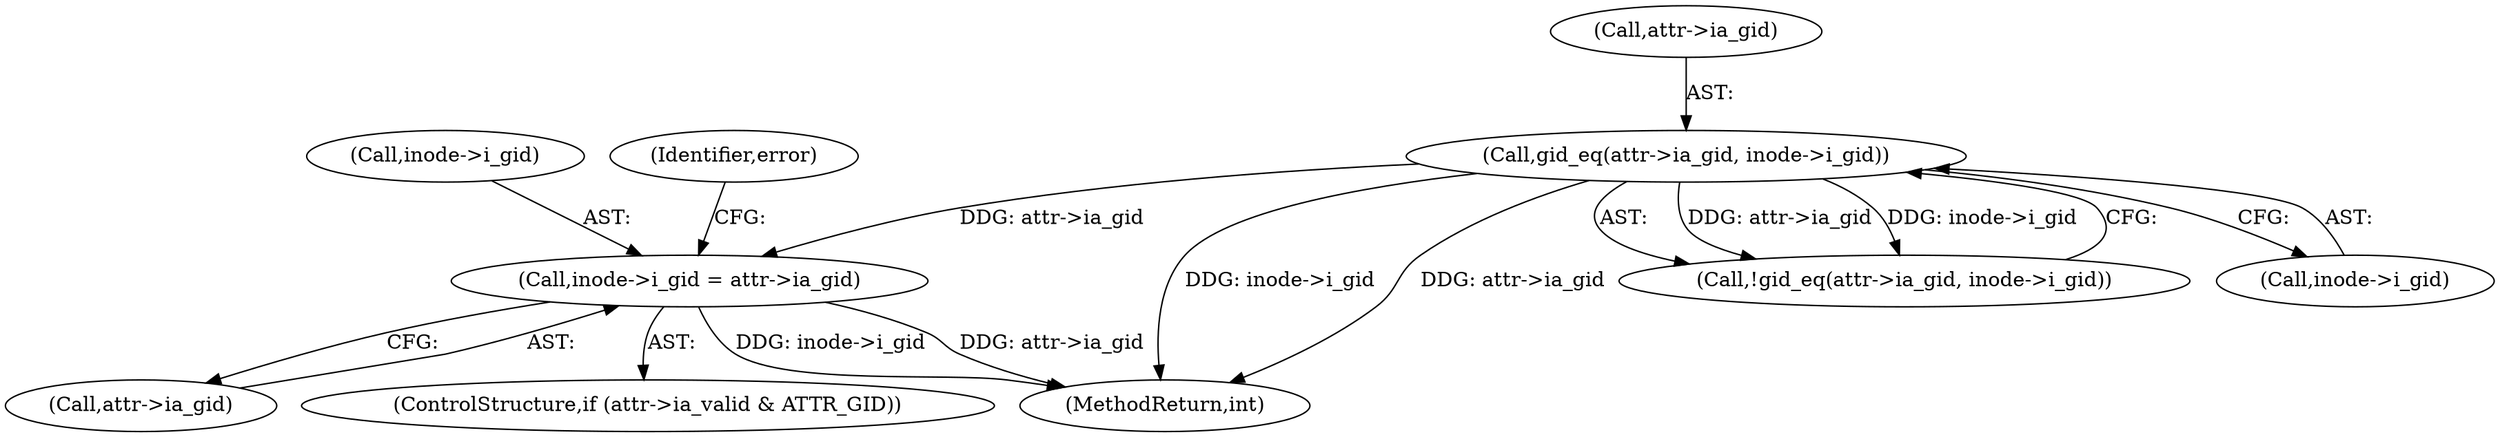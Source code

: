 digraph "0_linux_ea3d7209ca01da209cda6f0dea8be9cc4b7a933b_7@pointer" {
"1000237" [label="(Call,inode->i_gid = attr->ia_gid)"];
"1000172" [label="(Call,gid_eq(attr->ia_gid, inode->i_gid))"];
"1000238" [label="(Call,inode->i_gid)"];
"1000245" [label="(Identifier,error)"];
"1000237" [label="(Call,inode->i_gid = attr->ia_gid)"];
"1000241" [label="(Call,attr->ia_gid)"];
"1000171" [label="(Call,!gid_eq(attr->ia_gid, inode->i_gid))"];
"1000176" [label="(Call,inode->i_gid)"];
"1000231" [label="(ControlStructure,if (attr->ia_valid & ATTR_GID))"];
"1000172" [label="(Call,gid_eq(attr->ia_gid, inode->i_gid))"];
"1000541" [label="(MethodReturn,int)"];
"1000173" [label="(Call,attr->ia_gid)"];
"1000237" -> "1000231"  [label="AST: "];
"1000237" -> "1000241"  [label="CFG: "];
"1000238" -> "1000237"  [label="AST: "];
"1000241" -> "1000237"  [label="AST: "];
"1000245" -> "1000237"  [label="CFG: "];
"1000237" -> "1000541"  [label="DDG: inode->i_gid"];
"1000237" -> "1000541"  [label="DDG: attr->ia_gid"];
"1000172" -> "1000237"  [label="DDG: attr->ia_gid"];
"1000172" -> "1000171"  [label="AST: "];
"1000172" -> "1000176"  [label="CFG: "];
"1000173" -> "1000172"  [label="AST: "];
"1000176" -> "1000172"  [label="AST: "];
"1000171" -> "1000172"  [label="CFG: "];
"1000172" -> "1000541"  [label="DDG: inode->i_gid"];
"1000172" -> "1000541"  [label="DDG: attr->ia_gid"];
"1000172" -> "1000171"  [label="DDG: attr->ia_gid"];
"1000172" -> "1000171"  [label="DDG: inode->i_gid"];
}
